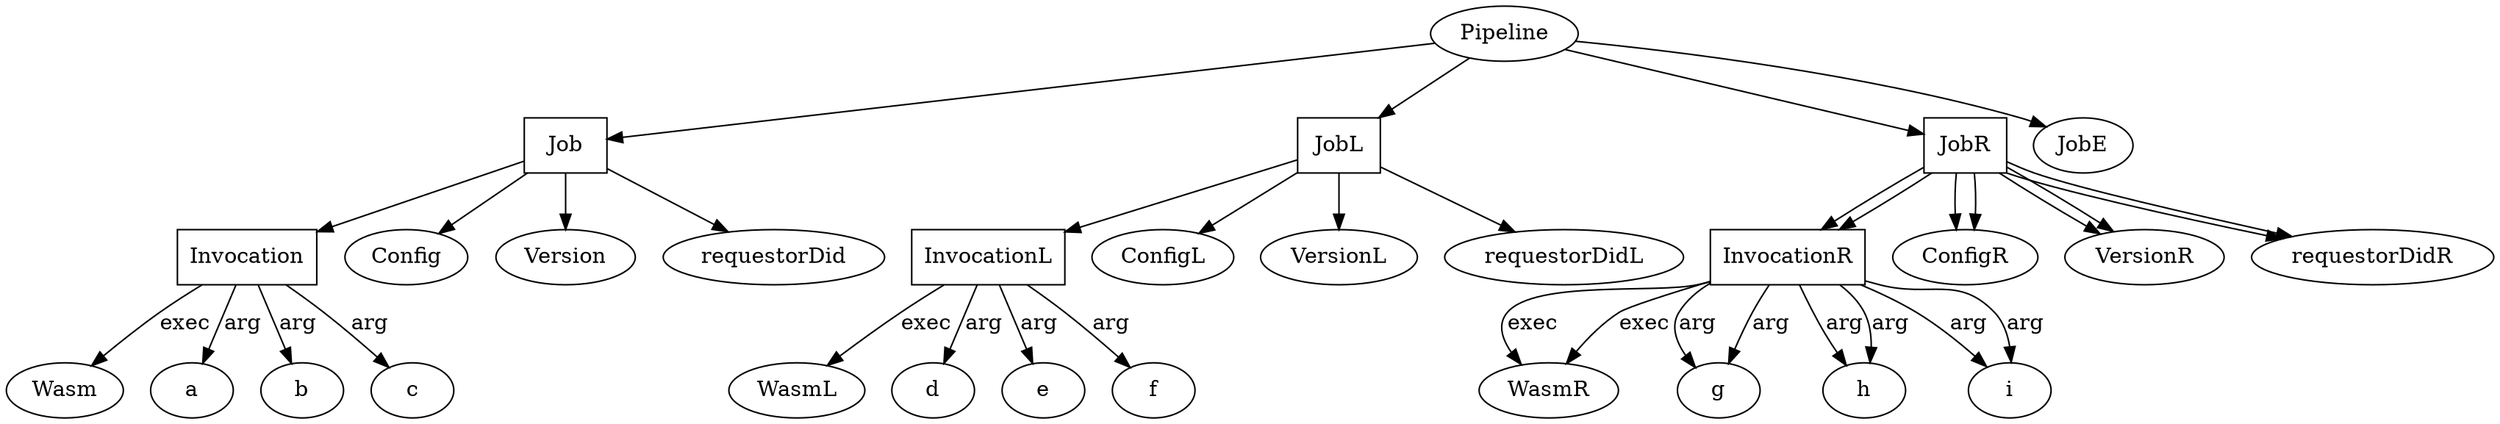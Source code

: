 digraph G {
    Pipeline -> {Job, JobL, JobR, JobE}

    //

    Job [shape = box]
    Job -> {Invocation, Config, Version, requestorDid}

    Invocation [shape = box]
    Invocation -> Wasm [label = "exec"]
    Invocation -> {a, b, c} [label = "arg"]

    //

    JobL [shape = box]
    JobL -> {InvocationL, ConfigL, VersionL, requestorDidL}

    InvocationL [shape = box]
    InvocationL -> WasmL [label = "exec"]
    InvocationL -> {d, e, f} [label = "arg"]

    //

    JobR [shape = box]
    JobR -> {InvocationR, ConfigR, VersionR, requestorDidR}

    InvocationR [shape = box]
    InvocationR -> WasmR [label = "exec"]
    InvocationR -> {g, h, i} [label = "arg"]

    //

    JobR [shape = box]
    JobR -> {InvocationR, ConfigR, VersionR, requestorDidR}

    InvocationR [shape = box]
    InvocationR -> WasmR [label = "exec"]
    InvocationR -> {g, h, i} [label = "arg"]
}
